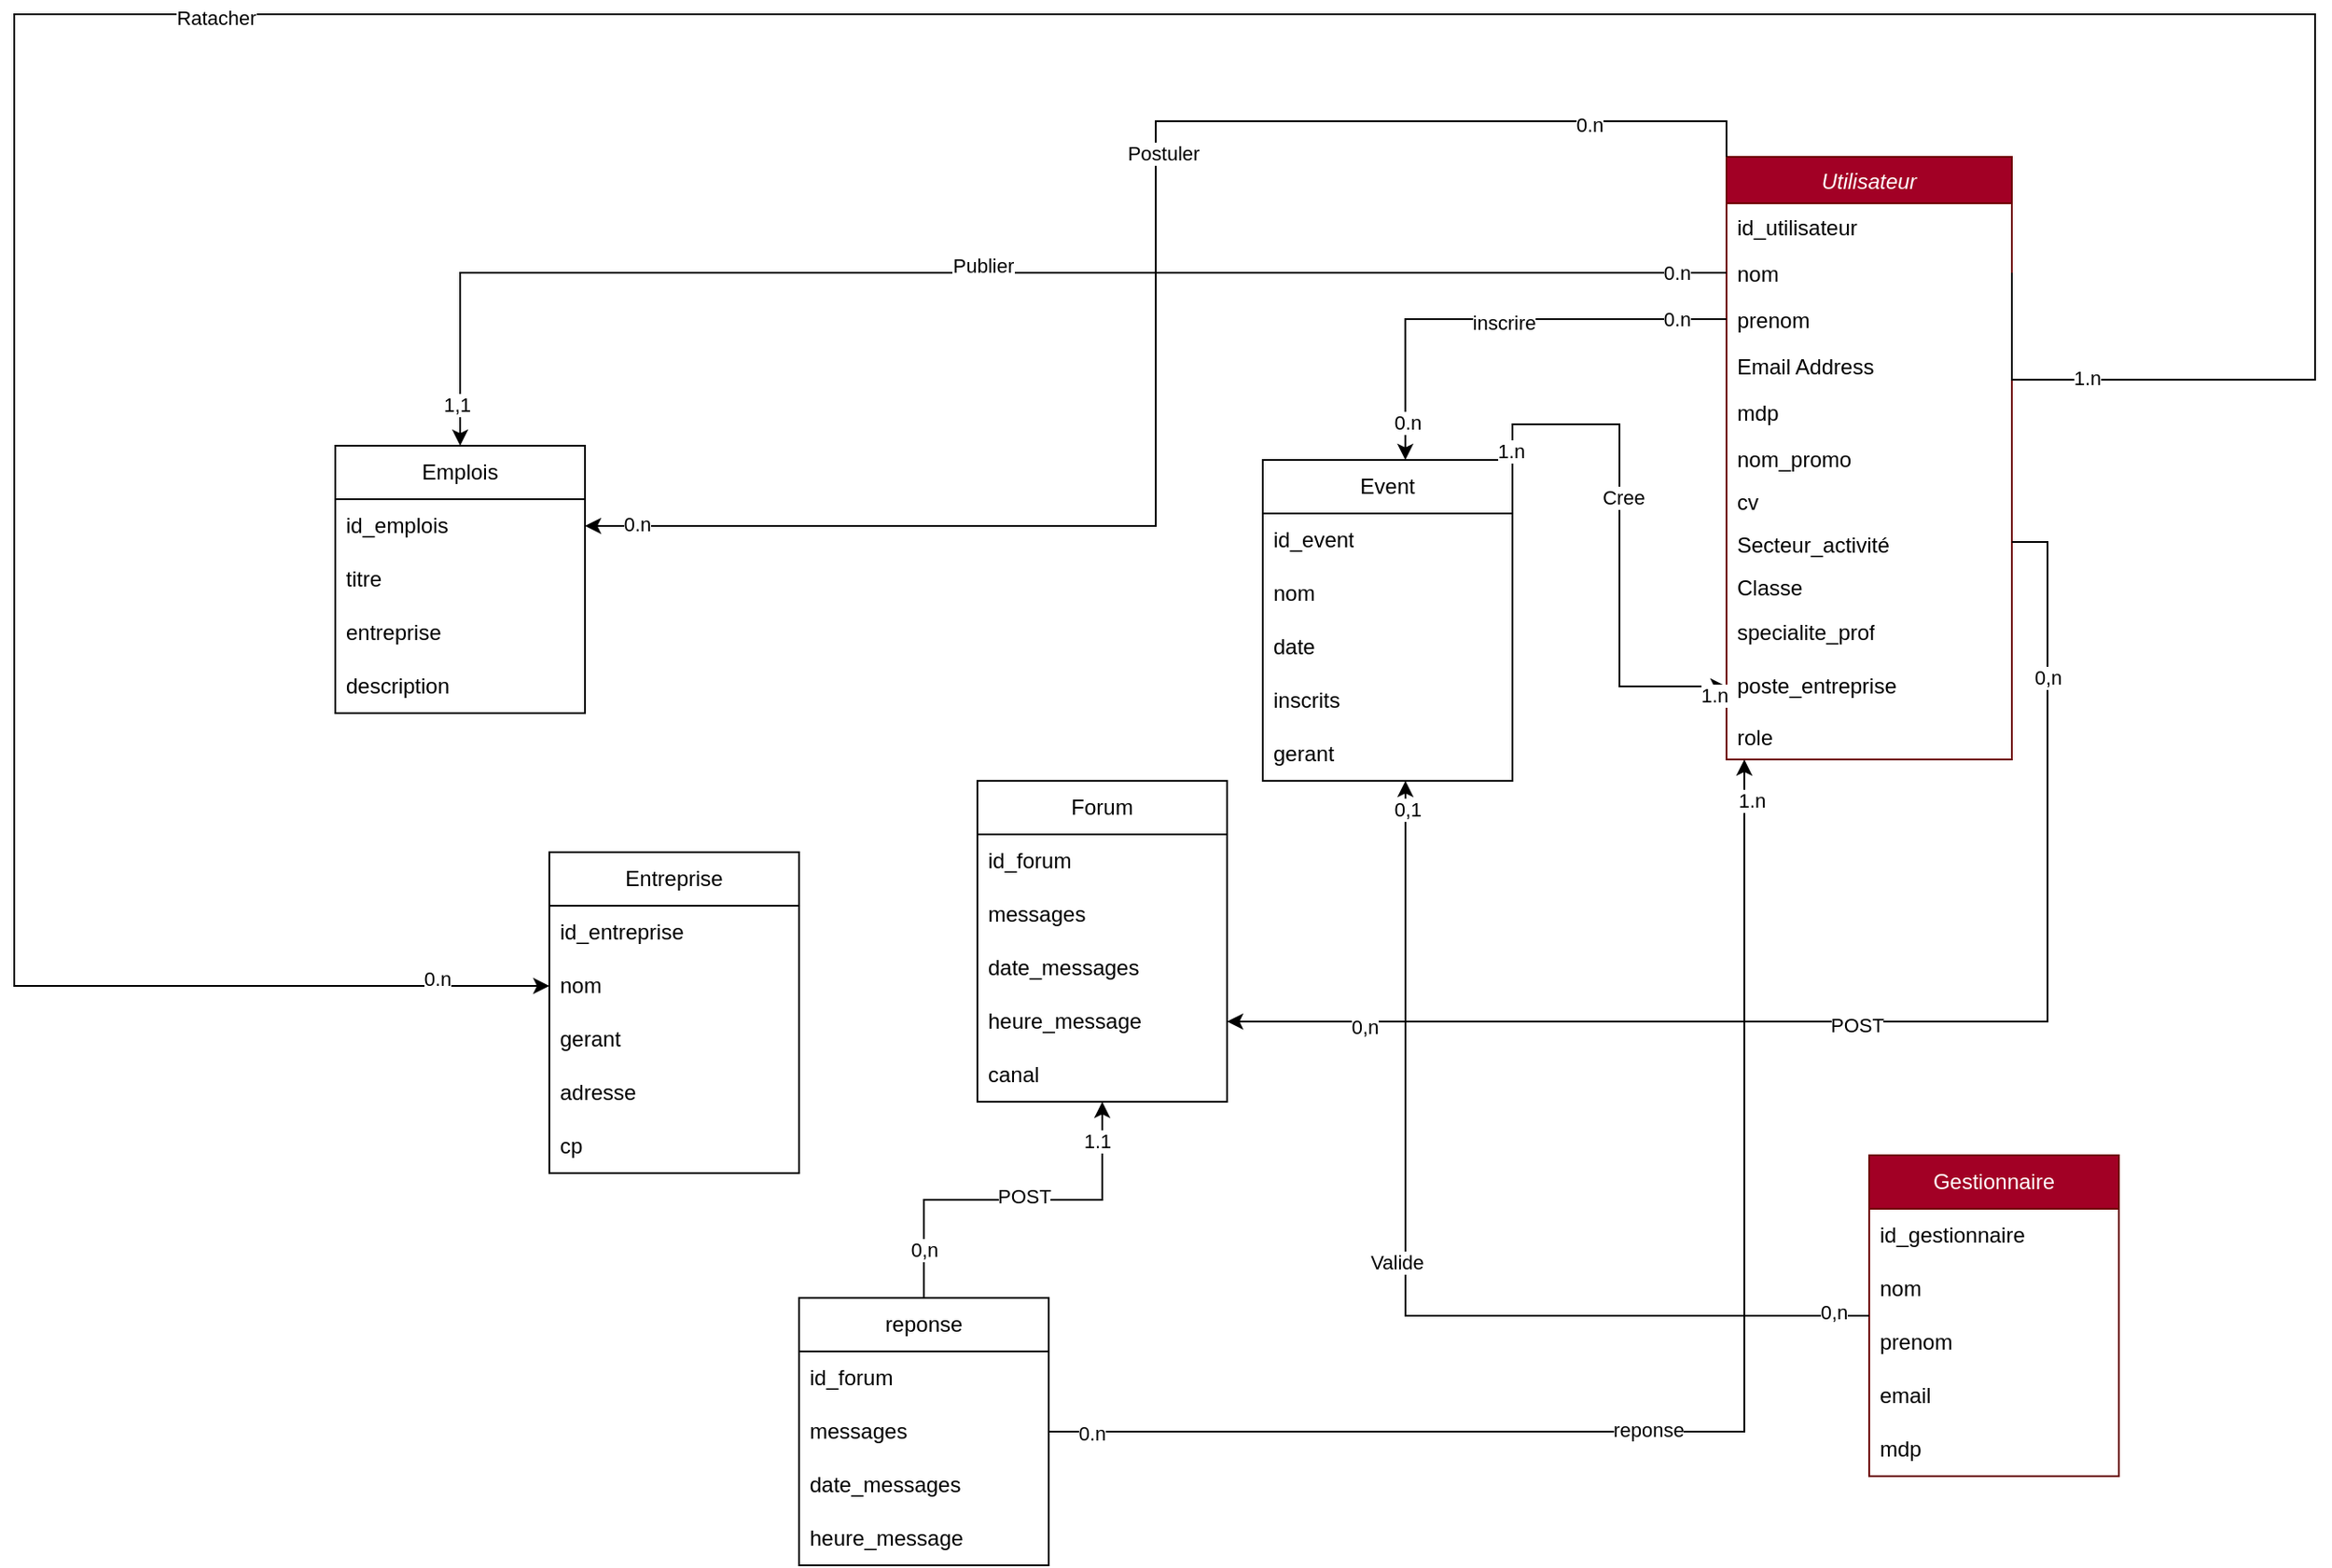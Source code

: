 <mxfile version="24.7.8">
  <diagram id="C5RBs43oDa-KdzZeNtuy" name="Page-1">
    <mxGraphModel dx="2327" dy="2105" grid="1" gridSize="10" guides="1" tooltips="1" connect="1" arrows="1" fold="1" page="1" pageScale="1" pageWidth="827" pageHeight="1169" math="0" shadow="0">
      <root>
        <mxCell id="WIyWlLk6GJQsqaUBKTNV-0" />
        <mxCell id="WIyWlLk6GJQsqaUBKTNV-1" parent="WIyWlLk6GJQsqaUBKTNV-0" />
        <mxCell id="zkfFHV4jXpPFQw0GAbJ--0" value="Utilisateur" style="swimlane;fontStyle=2;align=center;verticalAlign=top;childLayout=stackLayout;horizontal=1;startSize=26;horizontalStack=0;resizeParent=1;resizeLast=0;collapsible=1;marginBottom=0;rounded=0;shadow=0;strokeWidth=1;fillColor=#a20025;fontColor=#ffffff;strokeColor=#6F0000;" parent="WIyWlLk6GJQsqaUBKTNV-1" vertex="1">
          <mxGeometry x="640" y="-290" width="160" height="338" as="geometry">
            <mxRectangle x="230" y="140" width="160" height="26" as="alternateBounds" />
          </mxGeometry>
        </mxCell>
        <mxCell id="yaFeX68QFyd31xgBRxnK-2" value="id_utilisateur" style="text;align=left;verticalAlign=top;spacingLeft=4;spacingRight=4;overflow=hidden;rotatable=0;points=[[0,0.5],[1,0.5]];portConstraint=eastwest;rounded=0;shadow=0;html=0;" parent="zkfFHV4jXpPFQw0GAbJ--0" vertex="1">
          <mxGeometry y="26" width="160" height="26" as="geometry" />
        </mxCell>
        <mxCell id="zkfFHV4jXpPFQw0GAbJ--1" value="nom" style="text;align=left;verticalAlign=top;spacingLeft=4;spacingRight=4;overflow=hidden;rotatable=0;points=[[0,0.5],[1,0.5]];portConstraint=eastwest;" parent="zkfFHV4jXpPFQw0GAbJ--0" vertex="1">
          <mxGeometry y="52" width="160" height="26" as="geometry" />
        </mxCell>
        <mxCell id="zkfFHV4jXpPFQw0GAbJ--5" value="prenom" style="text;align=left;verticalAlign=top;spacingLeft=4;spacingRight=4;overflow=hidden;rotatable=0;points=[[0,0.5],[1,0.5]];portConstraint=eastwest;" parent="zkfFHV4jXpPFQw0GAbJ--0" vertex="1">
          <mxGeometry y="78" width="160" height="26" as="geometry" />
        </mxCell>
        <mxCell id="zkfFHV4jXpPFQw0GAbJ--3" value="Email Address" style="text;align=left;verticalAlign=top;spacingLeft=4;spacingRight=4;overflow=hidden;rotatable=0;points=[[0,0.5],[1,0.5]];portConstraint=eastwest;rounded=0;shadow=0;html=0;" parent="zkfFHV4jXpPFQw0GAbJ--0" vertex="1">
          <mxGeometry y="104" width="160" height="26" as="geometry" />
        </mxCell>
        <mxCell id="yaFeX68QFyd31xgBRxnK-0" value="mdp" style="text;align=left;verticalAlign=top;spacingLeft=4;spacingRight=4;overflow=hidden;rotatable=0;points=[[0,0.5],[1,0.5]];portConstraint=eastwest;rounded=0;shadow=0;html=0;" parent="zkfFHV4jXpPFQw0GAbJ--0" vertex="1">
          <mxGeometry y="130" width="160" height="26" as="geometry" />
        </mxCell>
        <mxCell id="yaFeX68QFyd31xgBRxnK-3" value="nom_promo" style="text;align=left;verticalAlign=top;spacingLeft=4;spacingRight=4;overflow=hidden;rotatable=0;points=[[0,0.5],[1,0.5]];portConstraint=eastwest;rounded=0;shadow=0;html=0;" parent="zkfFHV4jXpPFQw0GAbJ--0" vertex="1">
          <mxGeometry y="156" width="160" height="24" as="geometry" />
        </mxCell>
        <mxCell id="pADTPUtN527hUivEleF5-0" value="cv" style="text;align=left;verticalAlign=top;spacingLeft=4;spacingRight=4;overflow=hidden;rotatable=0;points=[[0,0.5],[1,0.5]];portConstraint=eastwest;rounded=0;shadow=0;html=0;" parent="zkfFHV4jXpPFQw0GAbJ--0" vertex="1">
          <mxGeometry y="180" width="160" height="24" as="geometry" />
        </mxCell>
        <mxCell id="pADTPUtN527hUivEleF5-19" value="Secteur_activité" style="text;align=left;verticalAlign=top;spacingLeft=4;spacingRight=4;overflow=hidden;rotatable=0;points=[[0,0.5],[1,0.5]];portConstraint=eastwest;rounded=0;shadow=0;html=0;" parent="zkfFHV4jXpPFQw0GAbJ--0" vertex="1">
          <mxGeometry y="204" width="160" height="24" as="geometry" />
        </mxCell>
        <mxCell id="pADTPUtN527hUivEleF5-1" value="Classe" style="text;align=left;verticalAlign=top;spacingLeft=4;spacingRight=4;overflow=hidden;rotatable=0;points=[[0,0.5],[1,0.5]];portConstraint=eastwest;rounded=0;shadow=0;html=0;" parent="zkfFHV4jXpPFQw0GAbJ--0" vertex="1">
          <mxGeometry y="228" width="160" height="24" as="geometry" />
        </mxCell>
        <mxCell id="pADTPUtN527hUivEleF5-45" value="specialite_prof" style="text;strokeColor=none;fillColor=none;align=left;verticalAlign=middle;spacingLeft=4;spacingRight=4;overflow=hidden;points=[[0,0.5],[1,0.5]];portConstraint=eastwest;rotatable=0;whiteSpace=wrap;html=1;" parent="zkfFHV4jXpPFQw0GAbJ--0" vertex="1">
          <mxGeometry y="252" width="160" height="30" as="geometry" />
        </mxCell>
        <mxCell id="pADTPUtN527hUivEleF5-26" value="poste_entreprise" style="text;strokeColor=none;fillColor=none;align=left;verticalAlign=middle;spacingLeft=4;spacingRight=4;overflow=hidden;points=[[0,0.5],[1,0.5]];portConstraint=eastwest;rotatable=0;whiteSpace=wrap;html=1;" parent="zkfFHV4jXpPFQw0GAbJ--0" vertex="1">
          <mxGeometry y="282" width="160" height="30" as="geometry" />
        </mxCell>
        <mxCell id="FCyJ06XPofIQ9C8gWtjT-0" value="role" style="text;align=left;verticalAlign=top;spacingLeft=4;spacingRight=4;overflow=hidden;rotatable=0;points=[[0,0.5],[1,0.5]];portConstraint=eastwest;rounded=0;shadow=0;html=0;" vertex="1" parent="zkfFHV4jXpPFQw0GAbJ--0">
          <mxGeometry y="312" width="160" height="26" as="geometry" />
        </mxCell>
        <mxCell id="pADTPUtN527hUivEleF5-76" style="edgeStyle=orthogonalEdgeStyle;rounded=0;orthogonalLoop=1;jettySize=auto;html=1;entryX=0;entryY=0.5;entryDx=0;entryDy=0;exitX=1;exitY=0.5;exitDx=0;exitDy=0;" parent="WIyWlLk6GJQsqaUBKTNV-1" source="zkfFHV4jXpPFQw0GAbJ--1" target="pADTPUtN527hUivEleF5-56" edge="1">
          <mxGeometry relative="1" as="geometry">
            <mxPoint x="970" y="-240" as="sourcePoint" />
            <Array as="points">
              <mxPoint x="800" y="-165" />
              <mxPoint x="970" y="-165" />
              <mxPoint x="970" y="-370" />
              <mxPoint x="-320" y="-370" />
              <mxPoint x="-320" y="175" />
            </Array>
          </mxGeometry>
        </mxCell>
        <mxCell id="pADTPUtN527hUivEleF5-77" value="Ratacher" style="edgeLabel;html=1;align=center;verticalAlign=middle;resizable=0;points=[];" parent="pADTPUtN527hUivEleF5-76" vertex="1" connectable="0">
          <mxGeometry x="0.255" y="2" relative="1" as="geometry">
            <mxPoint as="offset" />
          </mxGeometry>
        </mxCell>
        <mxCell id="pADTPUtN527hUivEleF5-96" value="0.n" style="edgeLabel;html=1;align=center;verticalAlign=middle;resizable=0;points=[];" parent="pADTPUtN527hUivEleF5-76" vertex="1" connectable="0">
          <mxGeometry x="0.951" y="4" relative="1" as="geometry">
            <mxPoint as="offset" />
          </mxGeometry>
        </mxCell>
        <mxCell id="XagrooqlOb9MCyyGo9jU-0" value="1.n" style="edgeLabel;html=1;align=center;verticalAlign=middle;resizable=0;points=[];" parent="pADTPUtN527hUivEleF5-76" vertex="1" connectable="0">
          <mxGeometry x="-0.921" y="1" relative="1" as="geometry">
            <mxPoint as="offset" />
          </mxGeometry>
        </mxCell>
        <mxCell id="pADTPUtN527hUivEleF5-27" value="Forum" style="swimlane;fontStyle=0;childLayout=stackLayout;horizontal=1;startSize=30;horizontalStack=0;resizeParent=1;resizeParentMax=0;resizeLast=0;collapsible=1;marginBottom=0;whiteSpace=wrap;html=1;" parent="WIyWlLk6GJQsqaUBKTNV-1" vertex="1">
          <mxGeometry x="220" y="60" width="140" height="180" as="geometry" />
        </mxCell>
        <mxCell id="pADTPUtN527hUivEleF5-28" value="id_forum" style="text;strokeColor=none;fillColor=none;align=left;verticalAlign=middle;spacingLeft=4;spacingRight=4;overflow=hidden;points=[[0,0.5],[1,0.5]];portConstraint=eastwest;rotatable=0;whiteSpace=wrap;html=1;" parent="pADTPUtN527hUivEleF5-27" vertex="1">
          <mxGeometry y="30" width="140" height="30" as="geometry" />
        </mxCell>
        <mxCell id="pADTPUtN527hUivEleF5-29" value="messages" style="text;strokeColor=none;fillColor=none;align=left;verticalAlign=middle;spacingLeft=4;spacingRight=4;overflow=hidden;points=[[0,0.5],[1,0.5]];portConstraint=eastwest;rotatable=0;whiteSpace=wrap;html=1;" parent="pADTPUtN527hUivEleF5-27" vertex="1">
          <mxGeometry y="60" width="140" height="30" as="geometry" />
        </mxCell>
        <mxCell id="pADTPUtN527hUivEleF5-30" value="date_messages" style="text;strokeColor=none;fillColor=none;align=left;verticalAlign=middle;spacingLeft=4;spacingRight=4;overflow=hidden;points=[[0,0.5],[1,0.5]];portConstraint=eastwest;rotatable=0;whiteSpace=wrap;html=1;" parent="pADTPUtN527hUivEleF5-27" vertex="1">
          <mxGeometry y="90" width="140" height="30" as="geometry" />
        </mxCell>
        <mxCell id="pADTPUtN527hUivEleF5-120" value="heure_message" style="text;strokeColor=none;fillColor=none;align=left;verticalAlign=middle;spacingLeft=4;spacingRight=4;overflow=hidden;points=[[0,0.5],[1,0.5]];portConstraint=eastwest;rotatable=0;whiteSpace=wrap;html=1;" parent="pADTPUtN527hUivEleF5-27" vertex="1">
          <mxGeometry y="120" width="140" height="30" as="geometry" />
        </mxCell>
        <mxCell id="pADTPUtN527hUivEleF5-130" value="canal" style="text;strokeColor=none;fillColor=none;align=left;verticalAlign=middle;spacingLeft=4;spacingRight=4;overflow=hidden;points=[[0,0.5],[1,0.5]];portConstraint=eastwest;rotatable=0;whiteSpace=wrap;html=1;" parent="pADTPUtN527hUivEleF5-27" vertex="1">
          <mxGeometry y="150" width="140" height="30" as="geometry" />
        </mxCell>
        <mxCell id="pADTPUtN527hUivEleF5-32" value="Emplois" style="swimlane;fontStyle=0;childLayout=stackLayout;horizontal=1;startSize=30;horizontalStack=0;resizeParent=1;resizeParentMax=0;resizeLast=0;collapsible=1;marginBottom=0;whiteSpace=wrap;html=1;" parent="WIyWlLk6GJQsqaUBKTNV-1" vertex="1">
          <mxGeometry x="-140" y="-128" width="140" height="150" as="geometry" />
        </mxCell>
        <mxCell id="pADTPUtN527hUivEleF5-33" value="id_emplois" style="text;strokeColor=none;fillColor=none;align=left;verticalAlign=middle;spacingLeft=4;spacingRight=4;overflow=hidden;points=[[0,0.5],[1,0.5]];portConstraint=eastwest;rotatable=0;whiteSpace=wrap;html=1;" parent="pADTPUtN527hUivEleF5-32" vertex="1">
          <mxGeometry y="30" width="140" height="30" as="geometry" />
        </mxCell>
        <mxCell id="pADTPUtN527hUivEleF5-34" value="titre" style="text;strokeColor=none;fillColor=none;align=left;verticalAlign=middle;spacingLeft=4;spacingRight=4;overflow=hidden;points=[[0,0.5],[1,0.5]];portConstraint=eastwest;rotatable=0;whiteSpace=wrap;html=1;" parent="pADTPUtN527hUivEleF5-32" vertex="1">
          <mxGeometry y="60" width="140" height="30" as="geometry" />
        </mxCell>
        <mxCell id="pADTPUtN527hUivEleF5-35" value="entreprise&amp;nbsp;" style="text;strokeColor=none;fillColor=none;align=left;verticalAlign=middle;spacingLeft=4;spacingRight=4;overflow=hidden;points=[[0,0.5],[1,0.5]];portConstraint=eastwest;rotatable=0;whiteSpace=wrap;html=1;" parent="pADTPUtN527hUivEleF5-32" vertex="1">
          <mxGeometry y="90" width="140" height="30" as="geometry" />
        </mxCell>
        <mxCell id="pADTPUtN527hUivEleF5-47" value="description" style="text;strokeColor=none;fillColor=none;align=left;verticalAlign=middle;spacingLeft=4;spacingRight=4;overflow=hidden;points=[[0,0.5],[1,0.5]];portConstraint=eastwest;rotatable=0;whiteSpace=wrap;html=1;" parent="pADTPUtN527hUivEleF5-32" vertex="1">
          <mxGeometry y="120" width="140" height="30" as="geometry" />
        </mxCell>
        <mxCell id="pADTPUtN527hUivEleF5-36" value="Event" style="swimlane;fontStyle=0;childLayout=stackLayout;horizontal=1;startSize=30;horizontalStack=0;resizeParent=1;resizeParentMax=0;resizeLast=0;collapsible=1;marginBottom=0;whiteSpace=wrap;html=1;" parent="WIyWlLk6GJQsqaUBKTNV-1" vertex="1">
          <mxGeometry x="380" y="-120" width="140" height="180" as="geometry" />
        </mxCell>
        <mxCell id="pADTPUtN527hUivEleF5-37" value="id_event" style="text;strokeColor=none;fillColor=none;align=left;verticalAlign=middle;spacingLeft=4;spacingRight=4;overflow=hidden;points=[[0,0.5],[1,0.5]];portConstraint=eastwest;rotatable=0;whiteSpace=wrap;html=1;" parent="pADTPUtN527hUivEleF5-36" vertex="1">
          <mxGeometry y="30" width="140" height="30" as="geometry" />
        </mxCell>
        <mxCell id="pADTPUtN527hUivEleF5-38" value="nom" style="text;strokeColor=none;fillColor=none;align=left;verticalAlign=middle;spacingLeft=4;spacingRight=4;overflow=hidden;points=[[0,0.5],[1,0.5]];portConstraint=eastwest;rotatable=0;whiteSpace=wrap;html=1;" parent="pADTPUtN527hUivEleF5-36" vertex="1">
          <mxGeometry y="60" width="140" height="30" as="geometry" />
        </mxCell>
        <mxCell id="pADTPUtN527hUivEleF5-39" value="date" style="text;strokeColor=none;fillColor=none;align=left;verticalAlign=middle;spacingLeft=4;spacingRight=4;overflow=hidden;points=[[0,0.5],[1,0.5]];portConstraint=eastwest;rotatable=0;whiteSpace=wrap;html=1;" parent="pADTPUtN527hUivEleF5-36" vertex="1">
          <mxGeometry y="90" width="140" height="30" as="geometry" />
        </mxCell>
        <mxCell id="pADTPUtN527hUivEleF5-40" value="inscrits" style="text;strokeColor=none;fillColor=none;align=left;verticalAlign=middle;spacingLeft=4;spacingRight=4;overflow=hidden;points=[[0,0.5],[1,0.5]];portConstraint=eastwest;rotatable=0;whiteSpace=wrap;html=1;" parent="pADTPUtN527hUivEleF5-36" vertex="1">
          <mxGeometry y="120" width="140" height="30" as="geometry" />
        </mxCell>
        <mxCell id="pADTPUtN527hUivEleF5-83" value="gerant" style="text;strokeColor=none;fillColor=none;align=left;verticalAlign=middle;spacingLeft=4;spacingRight=4;overflow=hidden;points=[[0,0.5],[1,0.5]];portConstraint=eastwest;rotatable=0;whiteSpace=wrap;html=1;" parent="pADTPUtN527hUivEleF5-36" vertex="1">
          <mxGeometry y="150" width="140" height="30" as="geometry" />
        </mxCell>
        <mxCell id="pADTPUtN527hUivEleF5-48" value="Gestionnaire" style="swimlane;fontStyle=0;childLayout=stackLayout;horizontal=1;startSize=30;horizontalStack=0;resizeParent=1;resizeParentMax=0;resizeLast=0;collapsible=1;marginBottom=0;whiteSpace=wrap;html=1;fillColor=#a20025;fontColor=#ffffff;strokeColor=#6F0000;" parent="WIyWlLk6GJQsqaUBKTNV-1" vertex="1">
          <mxGeometry x="720" y="270" width="140" height="180" as="geometry" />
        </mxCell>
        <mxCell id="pADTPUtN527hUivEleF5-49" value="id_gestionnaire" style="text;strokeColor=none;fillColor=none;align=left;verticalAlign=middle;spacingLeft=4;spacingRight=4;overflow=hidden;points=[[0,0.5],[1,0.5]];portConstraint=eastwest;rotatable=0;whiteSpace=wrap;html=1;" parent="pADTPUtN527hUivEleF5-48" vertex="1">
          <mxGeometry y="30" width="140" height="30" as="geometry" />
        </mxCell>
        <mxCell id="pADTPUtN527hUivEleF5-50" value="nom" style="text;strokeColor=none;fillColor=none;align=left;verticalAlign=middle;spacingLeft=4;spacingRight=4;overflow=hidden;points=[[0,0.5],[1,0.5]];portConstraint=eastwest;rotatable=0;whiteSpace=wrap;html=1;" parent="pADTPUtN527hUivEleF5-48" vertex="1">
          <mxGeometry y="60" width="140" height="30" as="geometry" />
        </mxCell>
        <mxCell id="pADTPUtN527hUivEleF5-51" value="prenom" style="text;strokeColor=none;fillColor=none;align=left;verticalAlign=middle;spacingLeft=4;spacingRight=4;overflow=hidden;points=[[0,0.5],[1,0.5]];portConstraint=eastwest;rotatable=0;whiteSpace=wrap;html=1;" parent="pADTPUtN527hUivEleF5-48" vertex="1">
          <mxGeometry y="90" width="140" height="30" as="geometry" />
        </mxCell>
        <mxCell id="pADTPUtN527hUivEleF5-52" value="email" style="text;strokeColor=none;fillColor=none;align=left;verticalAlign=middle;spacingLeft=4;spacingRight=4;overflow=hidden;points=[[0,0.5],[1,0.5]];portConstraint=eastwest;rotatable=0;whiteSpace=wrap;html=1;" parent="pADTPUtN527hUivEleF5-48" vertex="1">
          <mxGeometry y="120" width="140" height="30" as="geometry" />
        </mxCell>
        <mxCell id="pADTPUtN527hUivEleF5-53" value="mdp" style="text;strokeColor=none;fillColor=none;align=left;verticalAlign=middle;spacingLeft=4;spacingRight=4;overflow=hidden;points=[[0,0.5],[1,0.5]];portConstraint=eastwest;rotatable=0;whiteSpace=wrap;html=1;" parent="pADTPUtN527hUivEleF5-48" vertex="1">
          <mxGeometry y="150" width="140" height="30" as="geometry" />
        </mxCell>
        <mxCell id="pADTPUtN527hUivEleF5-68" style="edgeStyle=orthogonalEdgeStyle;rounded=0;orthogonalLoop=1;jettySize=auto;html=1;exitX=0;exitY=0.5;exitDx=0;exitDy=0;entryX=0.5;entryY=0;entryDx=0;entryDy=0;" parent="WIyWlLk6GJQsqaUBKTNV-1" source="zkfFHV4jXpPFQw0GAbJ--1" target="pADTPUtN527hUivEleF5-32" edge="1">
          <mxGeometry relative="1" as="geometry">
            <mxPoint x="1195" y="-290" as="sourcePoint" />
          </mxGeometry>
        </mxCell>
        <mxCell id="pADTPUtN527hUivEleF5-69" value="Publier" style="edgeLabel;html=1;align=center;verticalAlign=middle;resizable=0;points=[];" parent="pADTPUtN527hUivEleF5-68" vertex="1" connectable="0">
          <mxGeometry x="0.034" y="-4" relative="1" as="geometry">
            <mxPoint as="offset" />
          </mxGeometry>
        </mxCell>
        <mxCell id="pADTPUtN527hUivEleF5-88" value="1,1" style="edgeLabel;html=1;align=center;verticalAlign=middle;resizable=0;points=[];" parent="pADTPUtN527hUivEleF5-68" vertex="1" connectable="0">
          <mxGeometry x="0.943" y="-2" relative="1" as="geometry">
            <mxPoint as="offset" />
          </mxGeometry>
        </mxCell>
        <mxCell id="pADTPUtN527hUivEleF5-91" value="0.n" style="edgeLabel;html=1;align=center;verticalAlign=middle;resizable=0;points=[];" parent="pADTPUtN527hUivEleF5-68" vertex="1" connectable="0">
          <mxGeometry x="-0.929" relative="1" as="geometry">
            <mxPoint as="offset" />
          </mxGeometry>
        </mxCell>
        <mxCell id="pADTPUtN527hUivEleF5-54" value="Entreprise" style="swimlane;fontStyle=0;childLayout=stackLayout;horizontal=1;startSize=30;horizontalStack=0;resizeParent=1;resizeParentMax=0;resizeLast=0;collapsible=1;marginBottom=0;whiteSpace=wrap;html=1;" parent="WIyWlLk6GJQsqaUBKTNV-1" vertex="1">
          <mxGeometry x="-20" y="100" width="140" height="180" as="geometry" />
        </mxCell>
        <mxCell id="pADTPUtN527hUivEleF5-55" value="id_entreprise" style="text;strokeColor=none;fillColor=none;align=left;verticalAlign=middle;spacingLeft=4;spacingRight=4;overflow=hidden;points=[[0,0.5],[1,0.5]];portConstraint=eastwest;rotatable=0;whiteSpace=wrap;html=1;" parent="pADTPUtN527hUivEleF5-54" vertex="1">
          <mxGeometry y="30" width="140" height="30" as="geometry" />
        </mxCell>
        <mxCell id="pADTPUtN527hUivEleF5-56" value="nom" style="text;strokeColor=none;fillColor=none;align=left;verticalAlign=middle;spacingLeft=4;spacingRight=4;overflow=hidden;points=[[0,0.5],[1,0.5]];portConstraint=eastwest;rotatable=0;whiteSpace=wrap;html=1;" parent="pADTPUtN527hUivEleF5-54" vertex="1">
          <mxGeometry y="60" width="140" height="30" as="geometry" />
        </mxCell>
        <mxCell id="pADTPUtN527hUivEleF5-57" value="gerant&amp;nbsp;" style="text;strokeColor=none;fillColor=none;align=left;verticalAlign=middle;spacingLeft=4;spacingRight=4;overflow=hidden;points=[[0,0.5],[1,0.5]];portConstraint=eastwest;rotatable=0;whiteSpace=wrap;html=1;" parent="pADTPUtN527hUivEleF5-54" vertex="1">
          <mxGeometry y="90" width="140" height="30" as="geometry" />
        </mxCell>
        <mxCell id="pADTPUtN527hUivEleF5-118" value="adresse" style="text;strokeColor=none;fillColor=none;align=left;verticalAlign=middle;spacingLeft=4;spacingRight=4;overflow=hidden;points=[[0,0.5],[1,0.5]];portConstraint=eastwest;rotatable=0;whiteSpace=wrap;html=1;" parent="pADTPUtN527hUivEleF5-54" vertex="1">
          <mxGeometry y="120" width="140" height="30" as="geometry" />
        </mxCell>
        <mxCell id="pADTPUtN527hUivEleF5-119" value="cp" style="text;strokeColor=none;fillColor=none;align=left;verticalAlign=middle;spacingLeft=4;spacingRight=4;overflow=hidden;points=[[0,0.5],[1,0.5]];portConstraint=eastwest;rotatable=0;whiteSpace=wrap;html=1;" parent="pADTPUtN527hUivEleF5-54" vertex="1">
          <mxGeometry y="150" width="140" height="30" as="geometry" />
        </mxCell>
        <mxCell id="pADTPUtN527hUivEleF5-59" style="edgeStyle=orthogonalEdgeStyle;rounded=0;orthogonalLoop=1;jettySize=auto;html=1;exitX=0;exitY=0;exitDx=0;exitDy=0;entryX=1;entryY=0.5;entryDx=0;entryDy=0;" parent="WIyWlLk6GJQsqaUBKTNV-1" source="zkfFHV4jXpPFQw0GAbJ--0" target="pADTPUtN527hUivEleF5-33" edge="1">
          <mxGeometry relative="1" as="geometry">
            <mxPoint x="-280" y="30" as="targetPoint" />
          </mxGeometry>
        </mxCell>
        <mxCell id="pADTPUtN527hUivEleF5-60" value="Postuler" style="edgeLabel;html=1;align=center;verticalAlign=middle;resizable=0;points=[];" parent="pADTPUtN527hUivEleF5-59" vertex="1" connectable="0">
          <mxGeometry x="-0.194" y="4" relative="1" as="geometry">
            <mxPoint as="offset" />
          </mxGeometry>
        </mxCell>
        <mxCell id="pADTPUtN527hUivEleF5-89" value="0.n" style="edgeLabel;html=1;align=center;verticalAlign=middle;resizable=0;points=[];" parent="pADTPUtN527hUivEleF5-59" vertex="1" connectable="0">
          <mxGeometry x="0.936" y="-1" relative="1" as="geometry">
            <mxPoint as="offset" />
          </mxGeometry>
        </mxCell>
        <mxCell id="pADTPUtN527hUivEleF5-90" value="0.n" style="edgeLabel;html=1;align=center;verticalAlign=middle;resizable=0;points=[];" parent="pADTPUtN527hUivEleF5-59" vertex="1" connectable="0">
          <mxGeometry x="-0.781" y="2" relative="1" as="geometry">
            <mxPoint as="offset" />
          </mxGeometry>
        </mxCell>
        <mxCell id="pADTPUtN527hUivEleF5-84" style="edgeStyle=orthogonalEdgeStyle;rounded=0;orthogonalLoop=1;jettySize=auto;html=1;" parent="WIyWlLk6GJQsqaUBKTNV-1" source="pADTPUtN527hUivEleF5-51" target="pADTPUtN527hUivEleF5-36" edge="1">
          <mxGeometry relative="1" as="geometry">
            <Array as="points">
              <mxPoint x="460" y="360" />
            </Array>
          </mxGeometry>
        </mxCell>
        <mxCell id="pADTPUtN527hUivEleF5-87" value="0,1" style="edgeLabel;html=1;align=center;verticalAlign=middle;resizable=0;points=[];" parent="pADTPUtN527hUivEleF5-84" vertex="1" connectable="0">
          <mxGeometry x="0.942" y="-1" relative="1" as="geometry">
            <mxPoint as="offset" />
          </mxGeometry>
        </mxCell>
        <mxCell id="pADTPUtN527hUivEleF5-92" value="0,n" style="edgeLabel;html=1;align=center;verticalAlign=middle;resizable=0;points=[];" parent="pADTPUtN527hUivEleF5-84" vertex="1" connectable="0">
          <mxGeometry x="-0.927" y="-2" relative="1" as="geometry">
            <mxPoint as="offset" />
          </mxGeometry>
        </mxCell>
        <mxCell id="pADTPUtN527hUivEleF5-141" value="Valide" style="edgeLabel;html=1;align=center;verticalAlign=middle;resizable=0;points=[];" parent="pADTPUtN527hUivEleF5-84" vertex="1" connectable="0">
          <mxGeometry x="0.037" y="5" relative="1" as="geometry">
            <mxPoint as="offset" />
          </mxGeometry>
        </mxCell>
        <mxCell id="pADTPUtN527hUivEleF5-110" style="edgeStyle=orthogonalEdgeStyle;rounded=0;orthogonalLoop=1;jettySize=auto;html=1;exitX=1;exitY=0.5;exitDx=0;exitDy=0;" parent="WIyWlLk6GJQsqaUBKTNV-1" source="pADTPUtN527hUivEleF5-19" target="pADTPUtN527hUivEleF5-120" edge="1">
          <mxGeometry relative="1" as="geometry">
            <mxPoint x="960" y="-90" as="sourcePoint" />
            <mxPoint x="100" y="510" as="targetPoint" />
          </mxGeometry>
        </mxCell>
        <mxCell id="pADTPUtN527hUivEleF5-111" value="POST" style="edgeLabel;html=1;align=center;verticalAlign=middle;resizable=0;points=[];" parent="pADTPUtN527hUivEleF5-110" vertex="1" connectable="0">
          <mxGeometry x="0.058" y="2" relative="1" as="geometry">
            <mxPoint as="offset" />
          </mxGeometry>
        </mxCell>
        <mxCell id="pADTPUtN527hUivEleF5-112" value="0,n" style="edgeLabel;html=1;align=center;verticalAlign=middle;resizable=0;points=[];" parent="pADTPUtN527hUivEleF5-110" vertex="1" connectable="0">
          <mxGeometry x="-0.744" relative="1" as="geometry">
            <mxPoint as="offset" />
          </mxGeometry>
        </mxCell>
        <mxCell id="pADTPUtN527hUivEleF5-113" value="0,n" style="edgeLabel;html=1;align=center;verticalAlign=middle;resizable=0;points=[];" parent="pADTPUtN527hUivEleF5-110" vertex="1" connectable="0">
          <mxGeometry x="0.796" y="3" relative="1" as="geometry">
            <mxPoint as="offset" />
          </mxGeometry>
        </mxCell>
        <mxCell id="pADTPUtN527hUivEleF5-121" value="reponse" style="swimlane;fontStyle=0;childLayout=stackLayout;horizontal=1;startSize=30;horizontalStack=0;resizeParent=1;resizeParentMax=0;resizeLast=0;collapsible=1;marginBottom=0;whiteSpace=wrap;html=1;" parent="WIyWlLk6GJQsqaUBKTNV-1" vertex="1">
          <mxGeometry x="120" y="350" width="140" height="150" as="geometry" />
        </mxCell>
        <mxCell id="pADTPUtN527hUivEleF5-122" value="id_forum" style="text;strokeColor=none;fillColor=none;align=left;verticalAlign=middle;spacingLeft=4;spacingRight=4;overflow=hidden;points=[[0,0.5],[1,0.5]];portConstraint=eastwest;rotatable=0;whiteSpace=wrap;html=1;" parent="pADTPUtN527hUivEleF5-121" vertex="1">
          <mxGeometry y="30" width="140" height="30" as="geometry" />
        </mxCell>
        <mxCell id="pADTPUtN527hUivEleF5-123" value="messages" style="text;strokeColor=none;fillColor=none;align=left;verticalAlign=middle;spacingLeft=4;spacingRight=4;overflow=hidden;points=[[0,0.5],[1,0.5]];portConstraint=eastwest;rotatable=0;whiteSpace=wrap;html=1;" parent="pADTPUtN527hUivEleF5-121" vertex="1">
          <mxGeometry y="60" width="140" height="30" as="geometry" />
        </mxCell>
        <mxCell id="pADTPUtN527hUivEleF5-124" value="date_messages" style="text;strokeColor=none;fillColor=none;align=left;verticalAlign=middle;spacingLeft=4;spacingRight=4;overflow=hidden;points=[[0,0.5],[1,0.5]];portConstraint=eastwest;rotatable=0;whiteSpace=wrap;html=1;" parent="pADTPUtN527hUivEleF5-121" vertex="1">
          <mxGeometry y="90" width="140" height="30" as="geometry" />
        </mxCell>
        <mxCell id="pADTPUtN527hUivEleF5-125" value="heure_message" style="text;strokeColor=none;fillColor=none;align=left;verticalAlign=middle;spacingLeft=4;spacingRight=4;overflow=hidden;points=[[0,0.5],[1,0.5]];portConstraint=eastwest;rotatable=0;whiteSpace=wrap;html=1;" parent="pADTPUtN527hUivEleF5-121" vertex="1">
          <mxGeometry y="120" width="140" height="30" as="geometry" />
        </mxCell>
        <mxCell id="pADTPUtN527hUivEleF5-126" style="edgeStyle=orthogonalEdgeStyle;rounded=0;orthogonalLoop=1;jettySize=auto;html=1;" parent="WIyWlLk6GJQsqaUBKTNV-1" source="pADTPUtN527hUivEleF5-121" target="pADTPUtN527hUivEleF5-27" edge="1">
          <mxGeometry relative="1" as="geometry">
            <mxPoint x="-20" y="658" as="sourcePoint" />
            <mxPoint x="100" y="465" as="targetPoint" />
          </mxGeometry>
        </mxCell>
        <mxCell id="pADTPUtN527hUivEleF5-127" value="POST" style="edgeLabel;html=1;align=center;verticalAlign=middle;resizable=0;points=[];" parent="pADTPUtN527hUivEleF5-126" vertex="1" connectable="0">
          <mxGeometry x="0.058" y="2" relative="1" as="geometry">
            <mxPoint as="offset" />
          </mxGeometry>
        </mxCell>
        <mxCell id="pADTPUtN527hUivEleF5-128" value="0,n" style="edgeLabel;html=1;align=center;verticalAlign=middle;resizable=0;points=[];" parent="pADTPUtN527hUivEleF5-126" vertex="1" connectable="0">
          <mxGeometry x="-0.744" relative="1" as="geometry">
            <mxPoint as="offset" />
          </mxGeometry>
        </mxCell>
        <mxCell id="pADTPUtN527hUivEleF5-129" value="1.1" style="edgeLabel;html=1;align=center;verticalAlign=middle;resizable=0;points=[];" parent="pADTPUtN527hUivEleF5-126" vertex="1" connectable="0">
          <mxGeometry x="0.796" y="3" relative="1" as="geometry">
            <mxPoint as="offset" />
          </mxGeometry>
        </mxCell>
        <mxCell id="pADTPUtN527hUivEleF5-142" style="edgeStyle=orthogonalEdgeStyle;rounded=0;orthogonalLoop=1;jettySize=auto;html=1;exitX=1;exitY=0;exitDx=0;exitDy=0;entryX=0;entryY=0.5;entryDx=0;entryDy=0;" parent="WIyWlLk6GJQsqaUBKTNV-1" source="pADTPUtN527hUivEleF5-36" target="pADTPUtN527hUivEleF5-26" edge="1">
          <mxGeometry relative="1" as="geometry" />
        </mxCell>
        <mxCell id="pADTPUtN527hUivEleF5-143" value="Cree" style="edgeLabel;html=1;align=center;verticalAlign=middle;resizable=0;points=[];" parent="pADTPUtN527hUivEleF5-142" vertex="1" connectable="0">
          <mxGeometry x="-0.162" y="2" relative="1" as="geometry">
            <mxPoint as="offset" />
          </mxGeometry>
        </mxCell>
        <mxCell id="pADTPUtN527hUivEleF5-144" value="1.n" style="edgeLabel;html=1;align=center;verticalAlign=middle;resizable=0;points=[];" parent="pADTPUtN527hUivEleF5-142" vertex="1" connectable="0">
          <mxGeometry x="0.948" y="-5" relative="1" as="geometry">
            <mxPoint as="offset" />
          </mxGeometry>
        </mxCell>
        <mxCell id="pADTPUtN527hUivEleF5-145" value="1.n" style="edgeLabel;html=1;align=center;verticalAlign=middle;resizable=0;points=[];" parent="pADTPUtN527hUivEleF5-142" vertex="1" connectable="0">
          <mxGeometry x="-0.962" y="1" relative="1" as="geometry">
            <mxPoint as="offset" />
          </mxGeometry>
        </mxCell>
        <mxCell id="pADTPUtN527hUivEleF5-146" style="edgeStyle=orthogonalEdgeStyle;rounded=0;orthogonalLoop=1;jettySize=auto;html=1;exitX=0;exitY=0.5;exitDx=0;exitDy=0;entryX=0.571;entryY=0;entryDx=0;entryDy=0;entryPerimeter=0;" parent="WIyWlLk6GJQsqaUBKTNV-1" source="zkfFHV4jXpPFQw0GAbJ--5" target="pADTPUtN527hUivEleF5-36" edge="1">
          <mxGeometry relative="1" as="geometry" />
        </mxCell>
        <mxCell id="pADTPUtN527hUivEleF5-147" value="inscrire" style="edgeLabel;html=1;align=center;verticalAlign=middle;resizable=0;points=[];" parent="pADTPUtN527hUivEleF5-146" vertex="1" connectable="0">
          <mxGeometry x="-0.034" y="2" relative="1" as="geometry">
            <mxPoint as="offset" />
          </mxGeometry>
        </mxCell>
        <mxCell id="pADTPUtN527hUivEleF5-148" value="0.n" style="edgeLabel;html=1;align=center;verticalAlign=middle;resizable=0;points=[];" parent="pADTPUtN527hUivEleF5-146" vertex="1" connectable="0">
          <mxGeometry x="-0.78" relative="1" as="geometry">
            <mxPoint as="offset" />
          </mxGeometry>
        </mxCell>
        <mxCell id="pADTPUtN527hUivEleF5-149" value="0.n" style="edgeLabel;html=1;align=center;verticalAlign=middle;resizable=0;points=[];" parent="pADTPUtN527hUivEleF5-146" vertex="1" connectable="0">
          <mxGeometry x="0.833" y="1" relative="1" as="geometry">
            <mxPoint as="offset" />
          </mxGeometry>
        </mxCell>
        <mxCell id="pADTPUtN527hUivEleF5-151" style="edgeStyle=orthogonalEdgeStyle;rounded=0;orthogonalLoop=1;jettySize=auto;html=1;exitX=1;exitY=0.5;exitDx=0;exitDy=0;" parent="WIyWlLk6GJQsqaUBKTNV-1" source="pADTPUtN527hUivEleF5-123" target="zkfFHV4jXpPFQw0GAbJ--0" edge="1">
          <mxGeometry relative="1" as="geometry">
            <Array as="points">
              <mxPoint x="650" y="425" />
            </Array>
          </mxGeometry>
        </mxCell>
        <mxCell id="pADTPUtN527hUivEleF5-152" value="reponse" style="edgeLabel;html=1;align=center;verticalAlign=middle;resizable=0;points=[];" parent="pADTPUtN527hUivEleF5-151" vertex="1" connectable="0">
          <mxGeometry x="-0.124" y="1" relative="1" as="geometry">
            <mxPoint as="offset" />
          </mxGeometry>
        </mxCell>
        <mxCell id="pADTPUtN527hUivEleF5-153" value="0.n" style="edgeLabel;html=1;align=center;verticalAlign=middle;resizable=0;points=[];" parent="pADTPUtN527hUivEleF5-151" vertex="1" connectable="0">
          <mxGeometry x="-0.937" y="-1" relative="1" as="geometry">
            <mxPoint as="offset" />
          </mxGeometry>
        </mxCell>
        <mxCell id="pADTPUtN527hUivEleF5-154" value="1.n" style="edgeLabel;html=1;align=center;verticalAlign=middle;resizable=0;points=[];" parent="pADTPUtN527hUivEleF5-151" vertex="1" connectable="0">
          <mxGeometry x="0.94" y="-4" relative="1" as="geometry">
            <mxPoint as="offset" />
          </mxGeometry>
        </mxCell>
      </root>
    </mxGraphModel>
  </diagram>
</mxfile>
